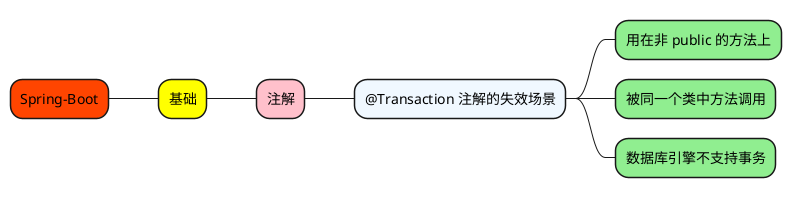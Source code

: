 @startmindmap

+[#OrangeRed] Spring-Boot

++[#yellow] 基础

+++[#Pink] 注解
++++[#AliceBlue] @Transaction 注解的失效场景
+++++[#LightGreen] 用在非 public 的方法上
+++++[#LightGreen] 被同一个类中方法调用
+++++[#LightGreen] 数据库引擎不支持事务


@endmindmap